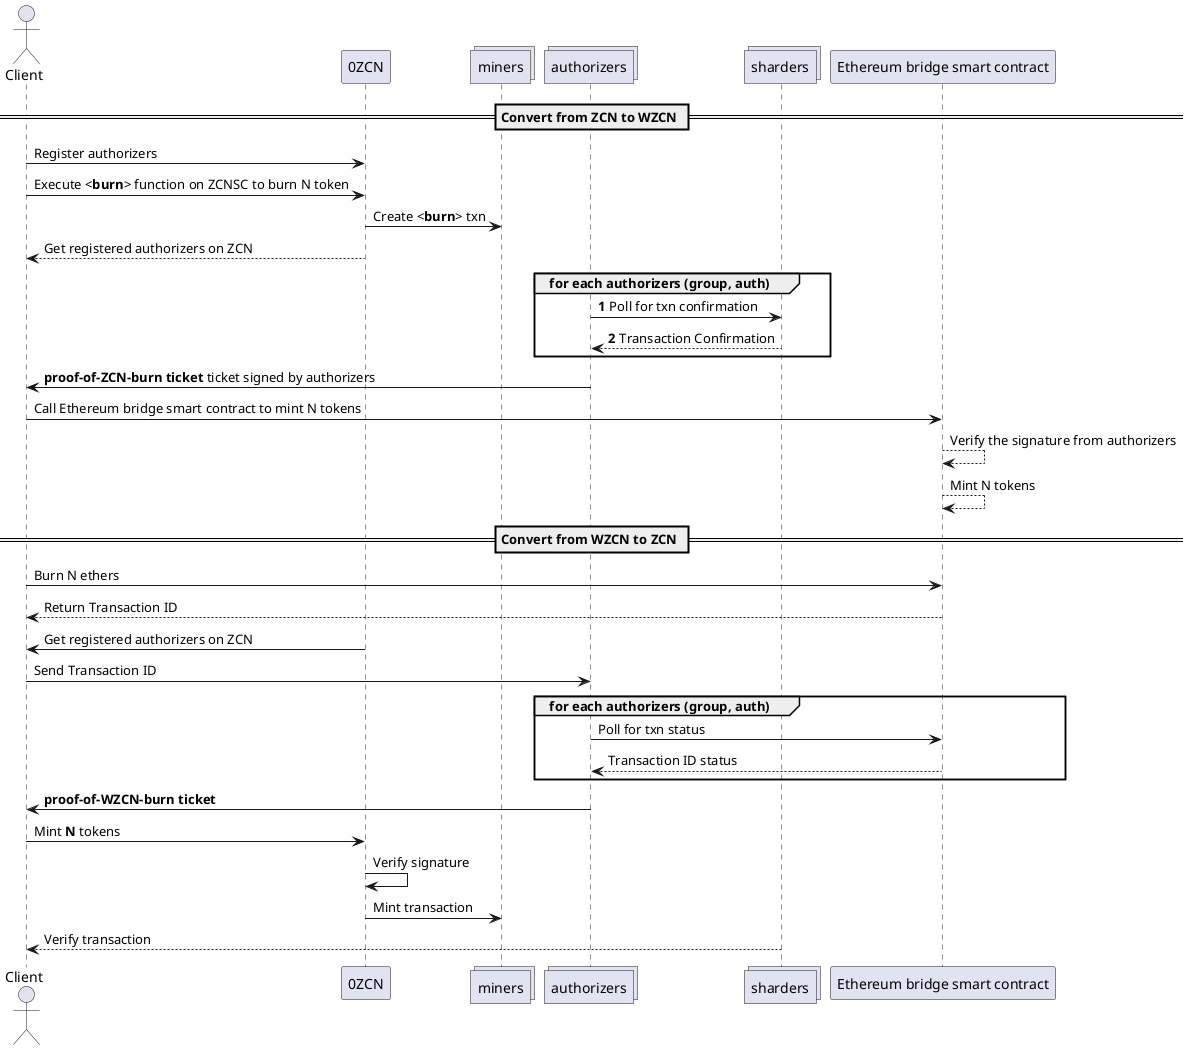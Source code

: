 @startuml

actor Client as user
participant "0ZCN" as 0zcn
collections miners as m
collections authorizers as auth
collections sharders as s
participant "Ethereum bridge smart contract" as ethbridge

== Convert from ZCN to WZCN ==

user -> 0zcn : Register authorizers
user -> 0zcn : Execute <**burn**> function on ZCNSC to burn N token
0zcn -> m : Create <**burn**> txn
0zcn --> user : Get registered authorizers on ZCN

group for each authorizers (group, auth)
autonumber
auth -> s : Poll for txn confirmation
s --> auth : Transaction Confirmation
autonumber stop
end

auth -> user : **proof-of-ZCN-burn ticket** ticket signed by authorizers
user -> ethbridge : Call Ethereum bridge smart contract to mint N tokens

ethbridge --> ethbridge : Verify the signature from authorizers

ethbridge --> ethbridge : Mint N tokens

== Convert from WZCN to ZCN ==

user -> ethbridge : Burn N ethers
ethbridge --> user : Return Transaction ID
0zcn -> user : Get registered authorizers on ZCN
user -> auth : Send Transaction ID

group for each authorizers (group, auth)
auth -> ethbridge : Poll for txn status
ethbridge --> auth : Transaction ID status
end

auth -> user : **proof-of-WZCN-burn ticket**
user -> 0zcn : Mint **N** tokens
0zcn -> 0zcn : Verify signature
0zcn -> m : Mint transaction
s --> user : Verify transaction

@enduml